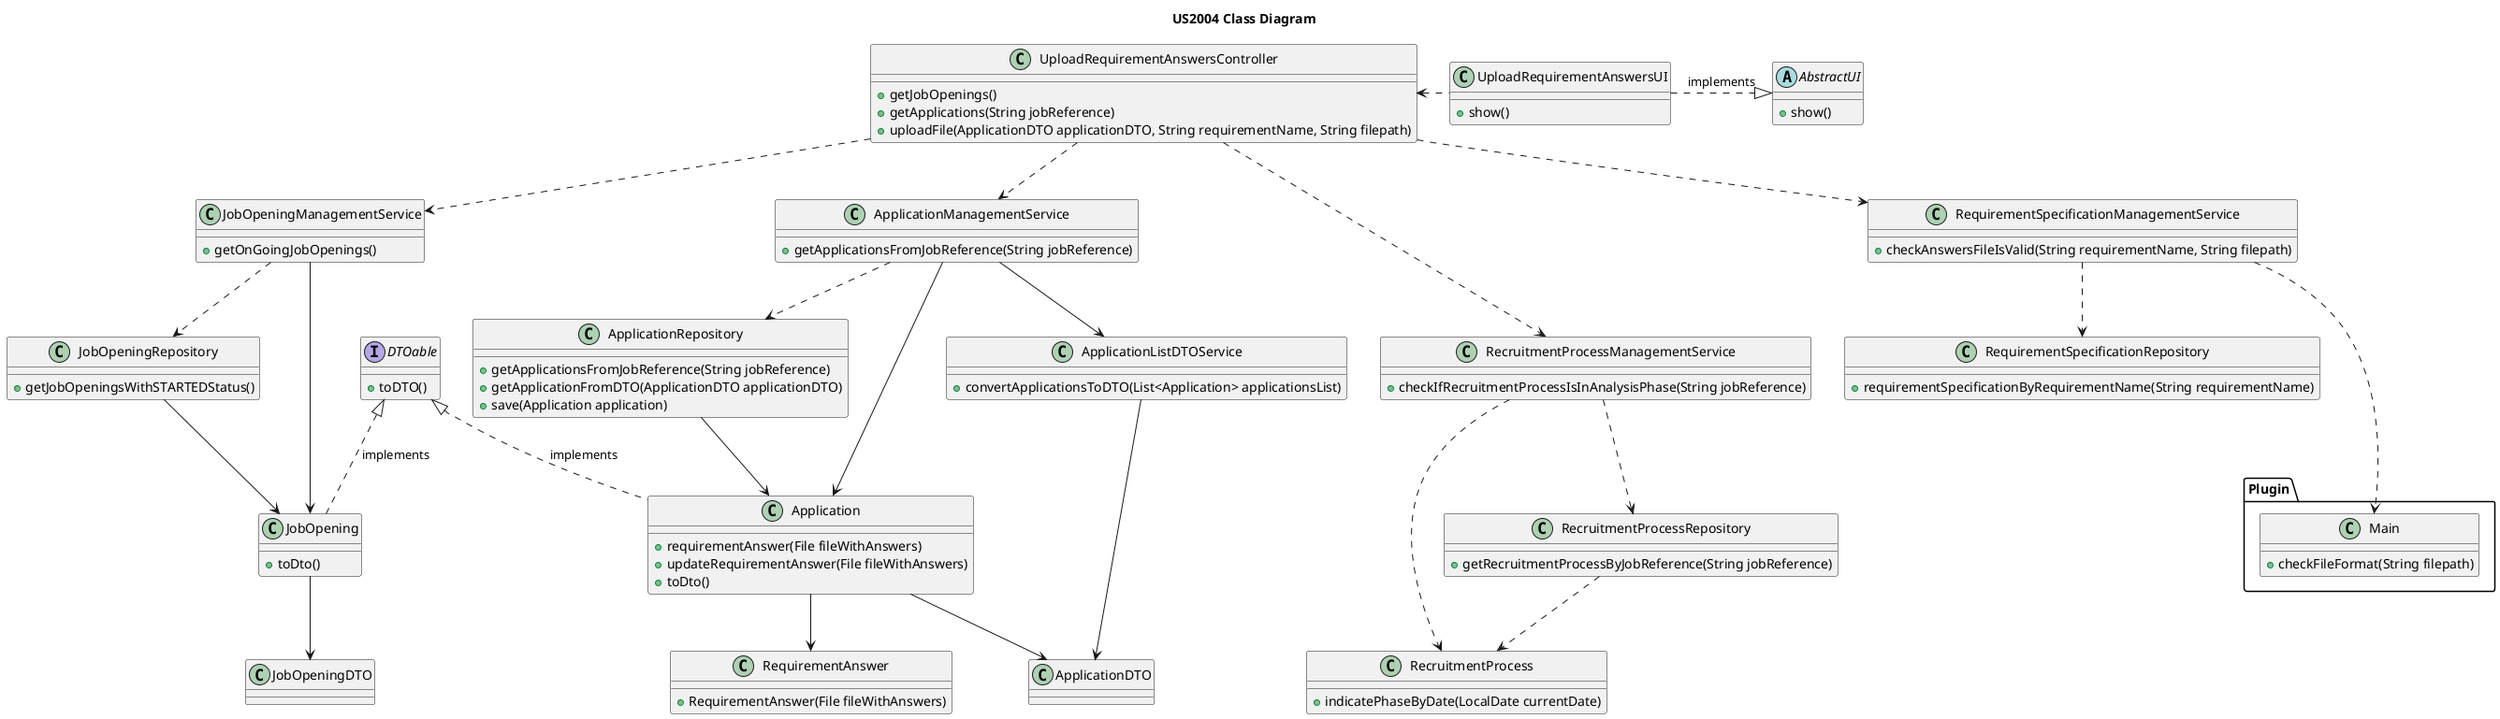 @startuml
'https://plantuml.com/class-diagram

title US2004 Class Diagram

abstract class AbstractUI{
+ show()
}

interface DTOable {
+ toDTO()
}

class UploadRequirementAnswersUI {
+ show()
}

class UploadRequirementAnswersController {
+ getJobOpenings()
+ getApplications(String jobReference)
+ uploadFile(ApplicationDTO applicationDTO, String requirementName, String filepath)
}

class JobOpeningManagementService {
+ getOnGoingJobOpenings()
}

class RecruitmentProcessManagementService {
+ checkIfRecruitmentProcessIsInAnalysisPhase(String jobReference)
}

class RecruitmentProcessRepository {
+ getRecruitmentProcessByJobReference(String jobReference)
}

class RecruitmentProcess {
+ indicatePhaseByDate(LocalDate currentDate)
}


class JobOpening {
+ toDto()
}

class JobOpeningDTO {}

class JobOpeningRepository {
+ getJobOpeningsWithSTARTEDStatus()
}

class ApplicationManagementService {
+ getApplicationsFromJobReference(String jobReference)
}

class Application {
+ requirementAnswer(File fileWithAnswers)
+ updateRequirementAnswer(File fileWithAnswers)
+ toDto()
}

class ApplicationDTO {}

class ApplicationListDTOService {
+ convertApplicationsToDTO(List<Application> applicationsList)
}

class RequirementAnswer {
+ RequirementAnswer(File fileWithAnswers)
}

class ApplicationRepository {
+ getApplicationsFromJobReference(String jobReference)
+ getApplicationFromDTO(ApplicationDTO applicationDTO)
+ save(Application application)
}

class RequirementSpecificationManagementService {
+ checkAnswersFileIsValid(String requirementName, String filepath)
}

class RequirementSpecificationRepository {
+ requirementSpecificationByRequirementName(String requirementName)
}

package "Plugin" {
    class Main {
    + checkFileFormat(String filepath)
    }

}


'ASSOCIATIONS
AbstractUI <|.left. UploadRequirementAnswersUI : implements
DTOable <|.. JobOpening : implements
DTOable <|.. Application : implements

UploadRequirementAnswersUI .left.> UploadRequirementAnswersController

UploadRequirementAnswersController ..> JobOpeningManagementService
UploadRequirementAnswersController ..> ApplicationManagementService
UploadRequirementAnswersController ..> RequirementSpecificationManagementService
UploadRequirementAnswersController ...> RecruitmentProcessManagementService

'SERVICES AND DOMAIN
JobOpeningManagementService ..> JobOpeningRepository
JobOpeningManagementService --> JobOpening
JobOpeningRepository --> JobOpening
JobOpening --> JobOpeningDTO

ApplicationManagementService ..> ApplicationRepository
ApplicationManagementService --> Application
ApplicationRepository --> Application
Application --> RequirementAnswer
ApplicationManagementService --> ApplicationListDTOService
ApplicationListDTOService --> ApplicationDTO
Application --> ApplicationDTO

RecruitmentProcessManagementService ..> RecruitmentProcessRepository
RecruitmentProcessRepository ..> RecruitmentProcess
RecruitmentProcessManagementService ..> RecruitmentProcess

RequirementSpecificationManagementService ..> RequirementSpecificationRepository
RequirementSpecificationManagementService ...> Main


@enduml